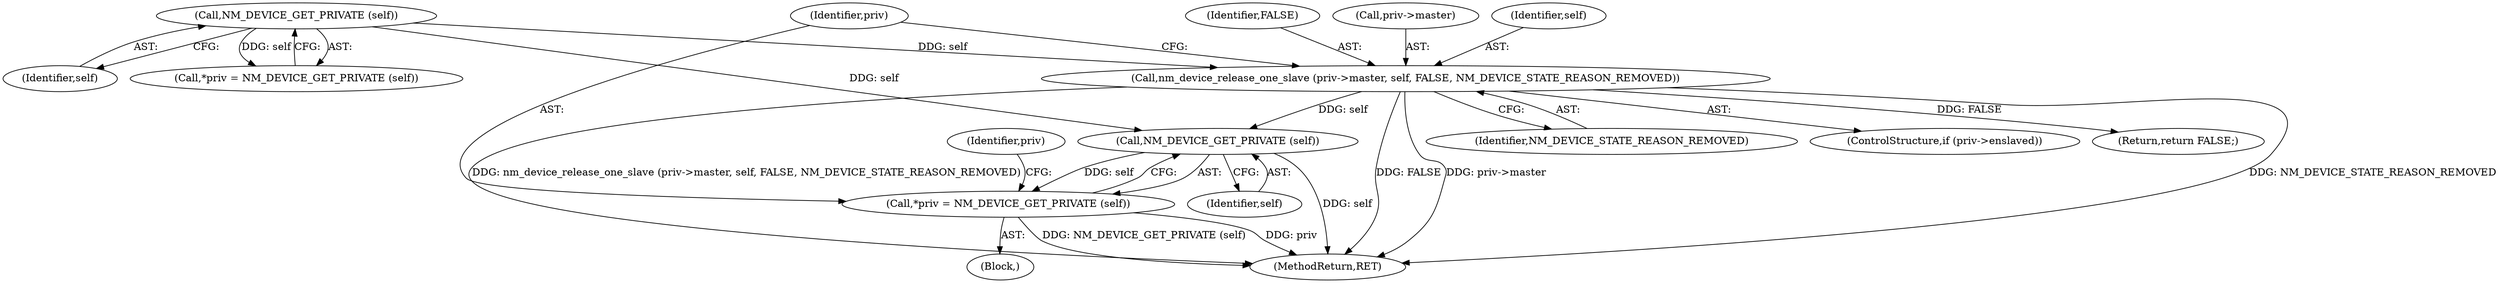 digraph "0_NetworkManager_d5fc88e573fa58b93034b04d35a2454f5d28cad9@pointer" {
"1002565" [label="(Call,NM_DEVICE_GET_PRIVATE (self))"];
"1002554" [label="(Call,nm_device_release_one_slave (priv->master, self, FALSE, NM_DEVICE_STATE_REASON_REMOVED))"];
"1002548" [label="(Call,NM_DEVICE_GET_PRIVATE (self))"];
"1002563" [label="(Call,*priv = NM_DEVICE_GET_PRIVATE (self))"];
"1002554" [label="(Call,nm_device_release_one_slave (priv->master, self, FALSE, NM_DEVICE_STATE_REASON_REMOVED))"];
"1002549" [label="(Identifier,self)"];
"1002546" [label="(Call,*priv = NM_DEVICE_GET_PRIVATE (self))"];
"1002583" [label="(Return,return FALSE;)"];
"1002564" [label="(Identifier,priv)"];
"1002559" [label="(Identifier,FALSE)"];
"1002566" [label="(Identifier,self)"];
"1007368" [label="(MethodReturn,RET)"];
"1002563" [label="(Call,*priv = NM_DEVICE_GET_PRIVATE (self))"];
"1002555" [label="(Call,priv->master)"];
"1002570" [label="(Identifier,priv)"];
"1002558" [label="(Identifier,self)"];
"1002560" [label="(Identifier,NM_DEVICE_STATE_REASON_REMOVED)"];
"1002550" [label="(ControlStructure,if (priv->enslaved))"];
"1002548" [label="(Call,NM_DEVICE_GET_PRIVATE (self))"];
"1002565" [label="(Call,NM_DEVICE_GET_PRIVATE (self))"];
"1002561" [label="(Block,)"];
"1002565" -> "1002563"  [label="AST: "];
"1002565" -> "1002566"  [label="CFG: "];
"1002566" -> "1002565"  [label="AST: "];
"1002563" -> "1002565"  [label="CFG: "];
"1002565" -> "1007368"  [label="DDG: self"];
"1002565" -> "1002563"  [label="DDG: self"];
"1002554" -> "1002565"  [label="DDG: self"];
"1002548" -> "1002565"  [label="DDG: self"];
"1002554" -> "1002550"  [label="AST: "];
"1002554" -> "1002560"  [label="CFG: "];
"1002555" -> "1002554"  [label="AST: "];
"1002558" -> "1002554"  [label="AST: "];
"1002559" -> "1002554"  [label="AST: "];
"1002560" -> "1002554"  [label="AST: "];
"1002564" -> "1002554"  [label="CFG: "];
"1002554" -> "1007368"  [label="DDG: priv->master"];
"1002554" -> "1007368"  [label="DDG: nm_device_release_one_slave (priv->master, self, FALSE, NM_DEVICE_STATE_REASON_REMOVED)"];
"1002554" -> "1007368"  [label="DDG: FALSE"];
"1002554" -> "1007368"  [label="DDG: NM_DEVICE_STATE_REASON_REMOVED"];
"1002548" -> "1002554"  [label="DDG: self"];
"1002554" -> "1002583"  [label="DDG: FALSE"];
"1002548" -> "1002546"  [label="AST: "];
"1002548" -> "1002549"  [label="CFG: "];
"1002549" -> "1002548"  [label="AST: "];
"1002546" -> "1002548"  [label="CFG: "];
"1002548" -> "1002546"  [label="DDG: self"];
"1002563" -> "1002561"  [label="AST: "];
"1002564" -> "1002563"  [label="AST: "];
"1002570" -> "1002563"  [label="CFG: "];
"1002563" -> "1007368"  [label="DDG: priv"];
"1002563" -> "1007368"  [label="DDG: NM_DEVICE_GET_PRIVATE (self)"];
}
